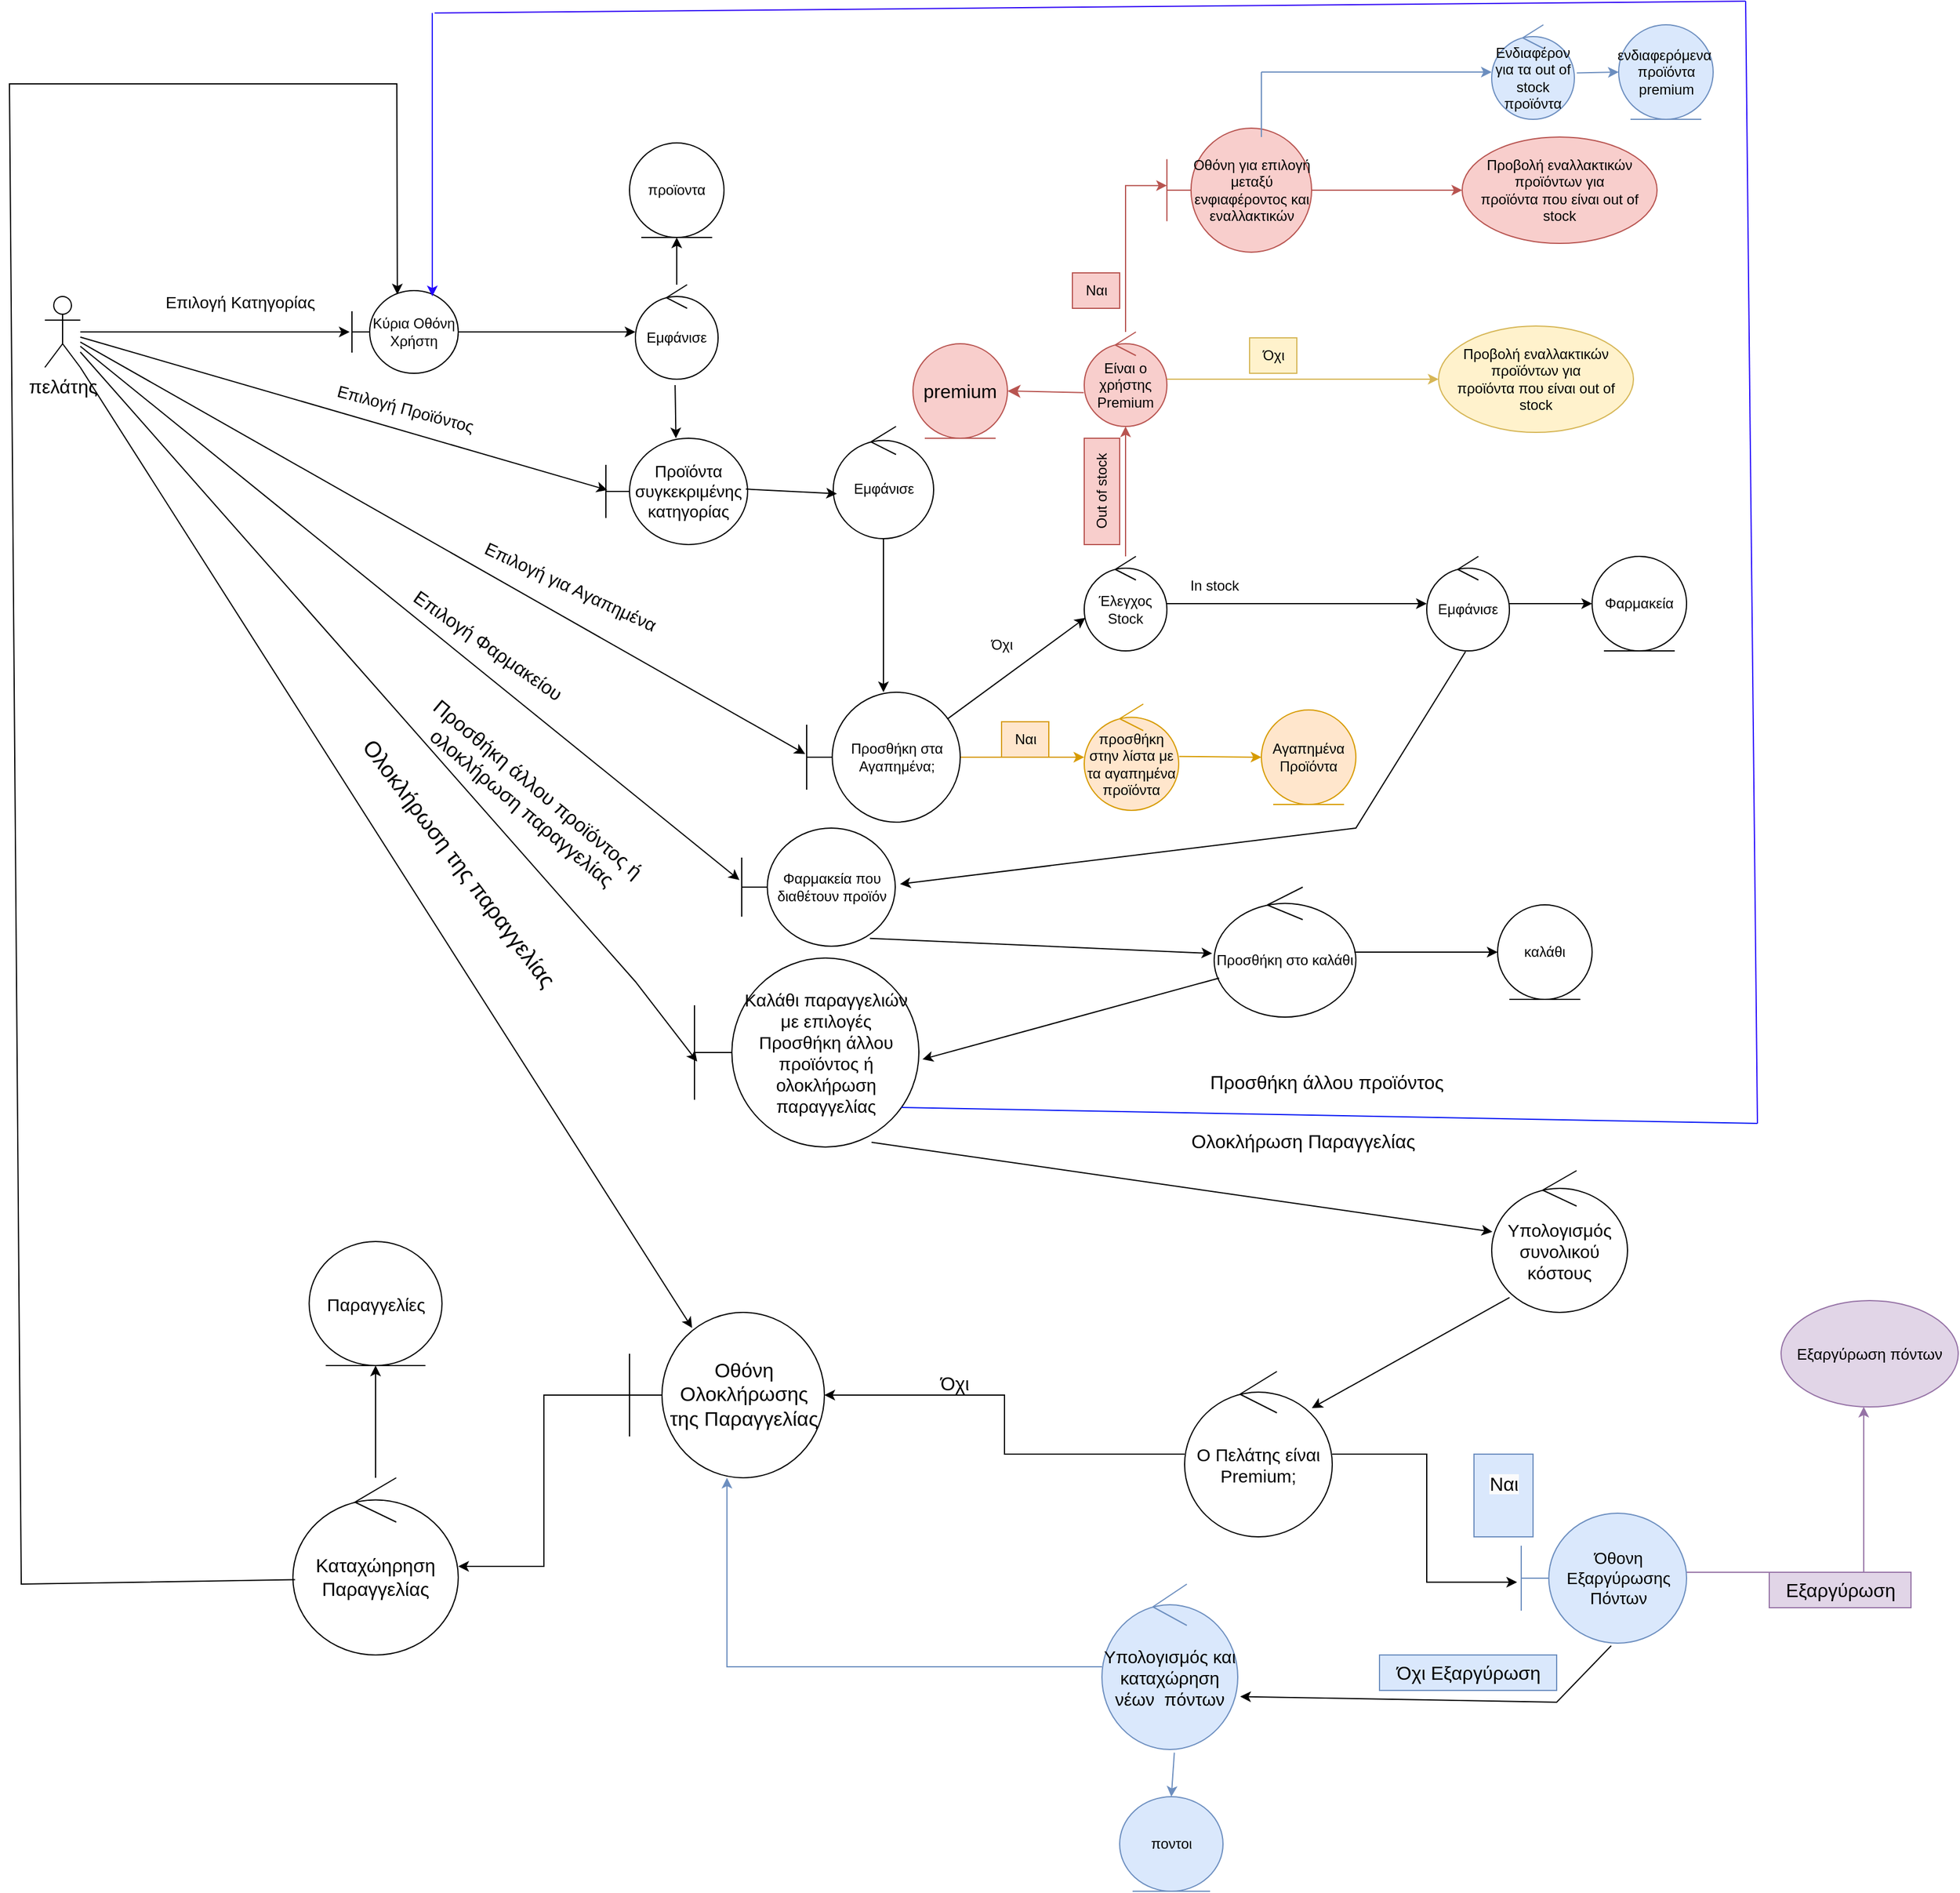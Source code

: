 <mxfile version="21.2.8" type="device">
  <diagram name="Page-1" id="8gLKjmXoiUkpDS6-KEee">
    <mxGraphModel dx="1276" dy="1706" grid="1" gridSize="10" guides="1" tooltips="1" connect="1" arrows="1" fold="1" page="1" pageScale="1" pageWidth="850" pageHeight="1100" math="0" shadow="0">
      <root>
        <mxCell id="0" />
        <mxCell id="1" parent="0" />
        <mxCell id="7J8SJTc09jxHJSIJmYuL-5" style="edgeStyle=orthogonalEdgeStyle;rounded=0;orthogonalLoop=1;jettySize=auto;html=1;entryX=-0.022;entryY=0.5;entryDx=0;entryDy=0;entryPerimeter=0;" parent="1" source="0mSsdc6eGmOm2Ww2mC35-1" target="0mSsdc6eGmOm2Ww2mC35-2" edge="1">
          <mxGeometry relative="1" as="geometry" />
        </mxCell>
        <mxCell id="0mSsdc6eGmOm2Ww2mC35-1" value="πελάτης" style="shape=umlActor;verticalLabelPosition=bottom;verticalAlign=top;html=1;fontSize=16;" parent="1" vertex="1">
          <mxGeometry x="50" y="-210" width="30" height="60" as="geometry" />
        </mxCell>
        <mxCell id="7J8SJTc09jxHJSIJmYuL-10" style="edgeStyle=orthogonalEdgeStyle;rounded=0;orthogonalLoop=1;jettySize=auto;html=1;" parent="1" source="0mSsdc6eGmOm2Ww2mC35-2" target="0mSsdc6eGmOm2Ww2mC35-5" edge="1">
          <mxGeometry relative="1" as="geometry" />
        </mxCell>
        <mxCell id="0mSsdc6eGmOm2Ww2mC35-2" value="Κύρια Οθόνη Χρήστη" style="shape=umlBoundary;whiteSpace=wrap;html=1;" parent="1" vertex="1">
          <mxGeometry x="310" y="-215" width="90" height="70" as="geometry" />
        </mxCell>
        <mxCell id="0mSsdc6eGmOm2Ww2mC35-4" value="Επιλογή Κατηγορίας" style="text;html=1;align=center;verticalAlign=middle;resizable=0;points=[];autosize=1;strokeColor=none;fillColor=none;fontSize=14;" parent="1" vertex="1">
          <mxGeometry x="140" y="-220" width="150" height="30" as="geometry" />
        </mxCell>
        <mxCell id="7J8SJTc09jxHJSIJmYuL-12" style="edgeStyle=orthogonalEdgeStyle;rounded=0;orthogonalLoop=1;jettySize=auto;html=1;entryX=0.5;entryY=1;entryDx=0;entryDy=0;" parent="1" source="0mSsdc6eGmOm2Ww2mC35-5" target="0mSsdc6eGmOm2Ww2mC35-24" edge="1">
          <mxGeometry relative="1" as="geometry" />
        </mxCell>
        <mxCell id="0mSsdc6eGmOm2Ww2mC35-5" value="Εμφάνισε" style="ellipse;shape=umlControl;whiteSpace=wrap;html=1;" parent="1" vertex="1">
          <mxGeometry x="550" y="-220" width="70" height="80" as="geometry" />
        </mxCell>
        <mxCell id="0mSsdc6eGmOm2Ww2mC35-9" value="Προϊόντα συγκεκριμένης&lt;br style=&quot;border-color: var(--border-color); font-size: 14px;&quot;&gt;&lt;span style=&quot;font-size: 14px;&quot;&gt;κατηγορίας&lt;/span&gt;" style="shape=umlBoundary;whiteSpace=wrap;html=1;fontSize=14;" parent="1" vertex="1">
          <mxGeometry x="525" y="-90" width="120" height="90" as="geometry" />
        </mxCell>
        <mxCell id="7J8SJTc09jxHJSIJmYuL-42" style="edgeStyle=orthogonalEdgeStyle;rounded=0;orthogonalLoop=1;jettySize=auto;html=1;" parent="1" source="0mSsdc6eGmOm2Ww2mC35-15" target="7J8SJTc09jxHJSIJmYuL-41" edge="1">
          <mxGeometry relative="1" as="geometry" />
        </mxCell>
        <mxCell id="7J8SJTc09jxHJSIJmYuL-48" style="edgeStyle=orthogonalEdgeStyle;rounded=0;orthogonalLoop=1;jettySize=auto;html=1;fillColor=#f8cecc;strokeColor=#b85450;" parent="1" source="0mSsdc6eGmOm2Ww2mC35-15" target="7J8SJTc09jxHJSIJmYuL-47" edge="1">
          <mxGeometry relative="1" as="geometry" />
        </mxCell>
        <mxCell id="0mSsdc6eGmOm2Ww2mC35-15" value="Έλεγχος Stock&lt;br&gt;" style="ellipse;shape=umlControl;whiteSpace=wrap;html=1;" parent="1" vertex="1">
          <mxGeometry x="930" y="10" width="70" height="80" as="geometry" />
        </mxCell>
        <mxCell id="0mSsdc6eGmOm2Ww2mC35-24" value="προϊοντα" style="ellipse;shape=umlEntity;whiteSpace=wrap;html=1;" parent="1" vertex="1">
          <mxGeometry x="545" y="-340" width="80" height="80" as="geometry" />
        </mxCell>
        <mxCell id="0mSsdc6eGmOm2Ww2mC35-28" value="Προσθήκη στο καλάθι" style="ellipse;shape=umlControl;whiteSpace=wrap;html=1;" parent="1" vertex="1">
          <mxGeometry x="1040" y="290" width="120" height="110" as="geometry" />
        </mxCell>
        <mxCell id="0mSsdc6eGmOm2Ww2mC35-61" value="Ναι" style="text;html=1;align=center;verticalAlign=middle;resizable=0;points=[];autosize=1;strokeColor=#d79b00;fillColor=#ffe6cc;" parent="1" vertex="1">
          <mxGeometry x="860" y="150" width="40" height="30" as="geometry" />
        </mxCell>
        <mxCell id="0mSsdc6eGmOm2Ww2mC35-95" value="Εξαργύρωση πόντων" style="ellipse;whiteSpace=wrap;html=1;fontSize=13;fillColor=#e1d5e7;strokeColor=#9673a6;" parent="1" vertex="1">
          <mxGeometry x="1520" y="640" width="150" height="90" as="geometry" />
        </mxCell>
        <mxCell id="7J8SJTc09jxHJSIJmYuL-30" style="edgeStyle=orthogonalEdgeStyle;rounded=0;orthogonalLoop=1;jettySize=auto;html=1;" parent="1" source="0mSsdc6eGmOm2Ww2mC35-108" target="7J8SJTc09jxHJSIJmYuL-24" edge="1">
          <mxGeometry relative="1" as="geometry" />
        </mxCell>
        <mxCell id="0mSsdc6eGmOm2Ww2mC35-108" value="Εμφάνισε" style="ellipse;shape=umlControl;whiteSpace=wrap;html=1;" parent="1" vertex="1">
          <mxGeometry x="717.5" y="-100" width="85" height="95" as="geometry" />
        </mxCell>
        <mxCell id="7J8SJTc09jxHJSIJmYuL-20" value="" style="endArrow=classic;html=1;rounded=0;entryX=0.01;entryY=0.487;entryDx=0;entryDy=0;entryPerimeter=0;" parent="1" source="0mSsdc6eGmOm2Ww2mC35-1" target="0mSsdc6eGmOm2Ww2mC35-9" edge="1">
          <mxGeometry width="50" height="50" relative="1" as="geometry">
            <mxPoint x="460" as="sourcePoint" />
            <mxPoint x="510" y="-50" as="targetPoint" />
          </mxGeometry>
        </mxCell>
        <mxCell id="7J8SJTc09jxHJSIJmYuL-21" value="Επιλογή&amp;nbsp;Προϊόντος&lt;br style=&quot;font-size: 14px;&quot;&gt;" style="text;html=1;align=center;verticalAlign=middle;resizable=0;points=[];autosize=1;strokeColor=none;fillColor=none;rotation=15;fontSize=14;" parent="1" vertex="1">
          <mxGeometry x="285" y="-130" width="140" height="30" as="geometry" />
        </mxCell>
        <mxCell id="7J8SJTc09jxHJSIJmYuL-33" style="edgeStyle=orthogonalEdgeStyle;rounded=0;orthogonalLoop=1;jettySize=auto;html=1;fillColor=#ffe6cc;strokeColor=#d79b00;" parent="1" source="7J8SJTc09jxHJSIJmYuL-24" target="n6lTm7n-ACGcEFzcFkht-1" edge="1">
          <mxGeometry relative="1" as="geometry">
            <mxPoint x="920" y="182.5" as="targetPoint" />
          </mxGeometry>
        </mxCell>
        <mxCell id="7J8SJTc09jxHJSIJmYuL-24" value="Προσθήκη στα Αγαπημένα;" style="shape=umlBoundary;whiteSpace=wrap;html=1;" parent="1" vertex="1">
          <mxGeometry x="695" y="125" width="130" height="110" as="geometry" />
        </mxCell>
        <mxCell id="7J8SJTc09jxHJSIJmYuL-31" value="" style="endArrow=classic;html=1;rounded=0;entryX=-0.01;entryY=0.475;entryDx=0;entryDy=0;entryPerimeter=0;" parent="1" source="0mSsdc6eGmOm2Ww2mC35-1" target="7J8SJTc09jxHJSIJmYuL-24" edge="1">
          <mxGeometry width="50" height="50" relative="1" as="geometry">
            <mxPoint x="500" y="200" as="sourcePoint" />
            <mxPoint x="550" y="150" as="targetPoint" />
          </mxGeometry>
        </mxCell>
        <mxCell id="7J8SJTc09jxHJSIJmYuL-32" value="Επιλογή για Αγαπημένα" style="text;html=1;align=center;verticalAlign=middle;resizable=0;points=[];autosize=1;strokeColor=none;fillColor=none;rotation=25;fontSize=15;" parent="1" vertex="1">
          <mxGeometry x="405" y="20" width="180" height="30" as="geometry" />
        </mxCell>
        <mxCell id="7J8SJTc09jxHJSIJmYuL-35" value="" style="endArrow=classic;html=1;rounded=0;entryX=0.014;entryY=0.65;entryDx=0;entryDy=0;entryPerimeter=0;exitX=0.92;exitY=0.203;exitDx=0;exitDy=0;exitPerimeter=0;" parent="1" source="7J8SJTc09jxHJSIJmYuL-24" target="0mSsdc6eGmOm2Ww2mC35-15" edge="1">
          <mxGeometry width="50" height="50" relative="1" as="geometry">
            <mxPoint x="805" y="100" as="sourcePoint" />
            <mxPoint x="855" y="50" as="targetPoint" />
          </mxGeometry>
        </mxCell>
        <mxCell id="7J8SJTc09jxHJSIJmYuL-39" value="Όχι&lt;br&gt;" style="text;html=1;align=center;verticalAlign=middle;resizable=0;points=[];autosize=1;strokeColor=none;fillColor=none;" parent="1" vertex="1">
          <mxGeometry x="840" y="70" width="40" height="30" as="geometry" />
        </mxCell>
        <mxCell id="7J8SJTc09jxHJSIJmYuL-45" style="edgeStyle=orthogonalEdgeStyle;rounded=0;orthogonalLoop=1;jettySize=auto;html=1;" parent="1" source="7J8SJTc09jxHJSIJmYuL-41" target="7J8SJTc09jxHJSIJmYuL-44" edge="1">
          <mxGeometry relative="1" as="geometry" />
        </mxCell>
        <mxCell id="7J8SJTc09jxHJSIJmYuL-41" value="Εμφάνισε" style="ellipse;shape=umlControl;whiteSpace=wrap;html=1;" parent="1" vertex="1">
          <mxGeometry x="1220" y="10" width="70" height="80" as="geometry" />
        </mxCell>
        <mxCell id="7J8SJTc09jxHJSIJmYuL-43" value="In stock&lt;br&gt;" style="text;html=1;align=center;verticalAlign=middle;resizable=0;points=[];autosize=1;strokeColor=none;fillColor=none;" parent="1" vertex="1">
          <mxGeometry x="1010" y="20" width="60" height="30" as="geometry" />
        </mxCell>
        <mxCell id="7J8SJTc09jxHJSIJmYuL-44" value="Φαρμακεία" style="ellipse;shape=umlEntity;whiteSpace=wrap;html=1;" parent="1" vertex="1">
          <mxGeometry x="1360" y="10" width="80" height="80" as="geometry" />
        </mxCell>
        <mxCell id="7J8SJTc09jxHJSIJmYuL-51" style="edgeStyle=orthogonalEdgeStyle;rounded=0;orthogonalLoop=1;jettySize=auto;html=1;entryX=0;entryY=0.463;entryDx=0;entryDy=0;entryPerimeter=0;fillColor=#f8cecc;strokeColor=#b85450;" parent="1" source="7J8SJTc09jxHJSIJmYuL-47" target="7J8SJTc09jxHJSIJmYuL-50" edge="1">
          <mxGeometry relative="1" as="geometry" />
        </mxCell>
        <mxCell id="7J8SJTc09jxHJSIJmYuL-60" style="edgeStyle=orthogonalEdgeStyle;rounded=0;orthogonalLoop=1;jettySize=auto;html=1;fillColor=#fff2cc;strokeColor=#d6b656;" parent="1" source="7J8SJTc09jxHJSIJmYuL-47" target="7J8SJTc09jxHJSIJmYuL-59" edge="1">
          <mxGeometry relative="1" as="geometry" />
        </mxCell>
        <mxCell id="7J8SJTc09jxHJSIJmYuL-47" value="Είναι ο χρήστης Premium" style="ellipse;shape=umlControl;whiteSpace=wrap;html=1;fillColor=#f8cecc;strokeColor=#b85450;" parent="1" vertex="1">
          <mxGeometry x="930" y="-180" width="70" height="80" as="geometry" />
        </mxCell>
        <mxCell id="7J8SJTc09jxHJSIJmYuL-49" value="Out of stock" style="text;html=1;align=center;verticalAlign=middle;resizable=0;points=[];autosize=1;strokeColor=#b85450;fillColor=#f8cecc;rotation=-90;" parent="1" vertex="1">
          <mxGeometry x="900" y="-60" width="90" height="30" as="geometry" />
        </mxCell>
        <mxCell id="7J8SJTc09jxHJSIJmYuL-54" style="edgeStyle=orthogonalEdgeStyle;rounded=0;orthogonalLoop=1;jettySize=auto;html=1;entryX=0;entryY=0.5;entryDx=0;entryDy=0;fillColor=#f8cecc;strokeColor=#b85450;" parent="1" source="7J8SJTc09jxHJSIJmYuL-50" target="7J8SJTc09jxHJSIJmYuL-53" edge="1">
          <mxGeometry relative="1" as="geometry" />
        </mxCell>
        <mxCell id="7J8SJTc09jxHJSIJmYuL-50" value="Οθόνη για επιλογή μεταξύ ενφιαφέροντος και εναλλακτικών" style="shape=umlBoundary;whiteSpace=wrap;html=1;fillColor=#f8cecc;strokeColor=#b85450;" parent="1" vertex="1">
          <mxGeometry x="1000" y="-352.5" width="122.5" height="105" as="geometry" />
        </mxCell>
        <mxCell id="7J8SJTc09jxHJSIJmYuL-52" value="Ναι" style="text;html=1;align=center;verticalAlign=middle;resizable=0;points=[];autosize=1;strokeColor=#b85450;fillColor=#f8cecc;" parent="1" vertex="1">
          <mxGeometry x="920" y="-230" width="40" height="30" as="geometry" />
        </mxCell>
        <mxCell id="7J8SJTc09jxHJSIJmYuL-53" value="Προβολή εναλλακτικών προϊόντων για&lt;br style=&quot;border-color: var(--border-color);&quot;&gt;προϊόντα που είναι out of stock" style="ellipse;whiteSpace=wrap;html=1;fillColor=#f8cecc;strokeColor=#b85450;" parent="1" vertex="1">
          <mxGeometry x="1250" y="-345" width="165" height="90" as="geometry" />
        </mxCell>
        <mxCell id="7J8SJTc09jxHJSIJmYuL-57" value="" style="endArrow=none;html=1;rounded=0;fillColor=#dae8fc;strokeColor=#6c8ebf;" parent="1" edge="1">
          <mxGeometry width="50" height="50" relative="1" as="geometry">
            <mxPoint x="1080" y="-345" as="sourcePoint" />
            <mxPoint x="1080" y="-400" as="targetPoint" />
          </mxGeometry>
        </mxCell>
        <mxCell id="7J8SJTc09jxHJSIJmYuL-58" value="" style="endArrow=classic;html=1;rounded=0;fillColor=#dae8fc;strokeColor=#6c8ebf;" parent="1" target="T75gUlF7wJZv2YJE5uCx-1" edge="1">
          <mxGeometry width="50" height="50" relative="1" as="geometry">
            <mxPoint x="1080" y="-400" as="sourcePoint" />
            <mxPoint x="1260" y="-400" as="targetPoint" />
          </mxGeometry>
        </mxCell>
        <mxCell id="7J8SJTc09jxHJSIJmYuL-59" value="Προβολή εναλλακτικών προϊόντων για&lt;br style=&quot;border-color: var(--border-color);&quot;&gt;προϊόντα που είναι out of stock" style="ellipse;whiteSpace=wrap;html=1;fillColor=#fff2cc;strokeColor=#d6b656;" parent="1" vertex="1">
          <mxGeometry x="1230" y="-185" width="165" height="90" as="geometry" />
        </mxCell>
        <mxCell id="7J8SJTc09jxHJSIJmYuL-61" value="Όχι&lt;br&gt;" style="text;html=1;align=center;verticalAlign=middle;resizable=0;points=[];autosize=1;strokeColor=#d6b656;fillColor=#fff2cc;" parent="1" vertex="1">
          <mxGeometry x="1070" y="-175" width="40" height="30" as="geometry" />
        </mxCell>
        <mxCell id="7J8SJTc09jxHJSIJmYuL-63" value="Φαρμακεία που διαθέτουν&amp;nbsp;προϊόν" style="shape=umlBoundary;whiteSpace=wrap;html=1;" parent="1" vertex="1">
          <mxGeometry x="640" y="240" width="130" height="100" as="geometry" />
        </mxCell>
        <mxCell id="7J8SJTc09jxHJSIJmYuL-64" value="" style="endArrow=classic;html=1;rounded=0;entryX=-0.015;entryY=0.44;entryDx=0;entryDy=0;entryPerimeter=0;" parent="1" source="0mSsdc6eGmOm2Ww2mC35-1" target="7J8SJTc09jxHJSIJmYuL-63" edge="1">
          <mxGeometry width="50" height="50" relative="1" as="geometry">
            <mxPoint x="670" y="90" as="sourcePoint" />
            <mxPoint x="720" y="40" as="targetPoint" />
          </mxGeometry>
        </mxCell>
        <mxCell id="7J8SJTc09jxHJSIJmYuL-65" value="Επιλογή Φαρμακείου" style="text;html=1;align=center;verticalAlign=middle;resizable=0;points=[];autosize=1;strokeColor=none;fillColor=none;rotation=35;fontSize=16;" parent="1" vertex="1">
          <mxGeometry x="340" y="70" width="170" height="30" as="geometry" />
        </mxCell>
        <mxCell id="7J8SJTc09jxHJSIJmYuL-69" value="" style="endArrow=classic;html=1;rounded=0;entryX=-0.014;entryY=0.51;entryDx=0;entryDy=0;entryPerimeter=0;exitX=0.835;exitY=0.934;exitDx=0;exitDy=0;exitPerimeter=0;" parent="1" source="7J8SJTc09jxHJSIJmYuL-63" target="0mSsdc6eGmOm2Ww2mC35-28" edge="1">
          <mxGeometry width="50" height="50" relative="1" as="geometry">
            <mxPoint x="670" y="510" as="sourcePoint" />
            <mxPoint x="720" y="460" as="targetPoint" />
          </mxGeometry>
        </mxCell>
        <mxCell id="7J8SJTc09jxHJSIJmYuL-70" value="&lt;font style=&quot;font-size: 15px;&quot;&gt;Καλάθι παραγγελιών με επιλογές&lt;br style=&quot;border-color: var(--border-color); font-size: 15px;&quot;&gt;&lt;span style=&quot;font-size: 15px;&quot;&gt;Προσθήκη άλλου προϊόντος ή&lt;/span&gt;&lt;br style=&quot;border-color: var(--border-color); font-size: 15px;&quot;&gt;&lt;span style=&quot;font-size: 15px;&quot;&gt;ολοκλήρωση παραγγελίας&lt;/span&gt;&lt;/font&gt;" style="shape=umlBoundary;whiteSpace=wrap;html=1;fontSize=15;" parent="1" vertex="1">
          <mxGeometry x="600" y="350" width="190" height="160" as="geometry" />
        </mxCell>
        <mxCell id="7J8SJTc09jxHJSIJmYuL-71" value="" style="endArrow=classic;html=1;rounded=0;entryX=0.012;entryY=0.548;entryDx=0;entryDy=0;entryPerimeter=0;" parent="1" source="0mSsdc6eGmOm2Ww2mC35-1" target="7J8SJTc09jxHJSIJmYuL-70" edge="1">
          <mxGeometry width="50" height="50" relative="1" as="geometry">
            <mxPoint x="670" y="80" as="sourcePoint" />
            <mxPoint x="720" y="30" as="targetPoint" />
            <Array as="points">
              <mxPoint x="550" y="370" />
            </Array>
          </mxGeometry>
        </mxCell>
        <mxCell id="7J8SJTc09jxHJSIJmYuL-72" value="Προσθήκη άλλου προϊόντος ή&lt;br style=&quot;border-color: var(--border-color); font-size: 17px;&quot;&gt;&lt;span style=&quot;font-size: 17px;&quot;&gt;ολοκλήρωση παραγγελίας&lt;/span&gt;" style="text;html=1;align=center;verticalAlign=middle;resizable=0;points=[];autosize=1;strokeColor=none;fillColor=none;rotation=40;fontSize=17;" parent="1" vertex="1">
          <mxGeometry x="335" y="190" width="250" height="50" as="geometry" />
        </mxCell>
        <mxCell id="7J8SJTc09jxHJSIJmYuL-73" value="" style="endArrow=classic;html=1;rounded=0;entryX=1.016;entryY=0.536;entryDx=0;entryDy=0;entryPerimeter=0;exitX=0.035;exitY=0.7;exitDx=0;exitDy=0;exitPerimeter=0;" parent="1" source="0mSsdc6eGmOm2Ww2mC35-28" target="7J8SJTc09jxHJSIJmYuL-70" edge="1">
          <mxGeometry width="50" height="50" relative="1" as="geometry">
            <mxPoint x="670" y="70" as="sourcePoint" />
            <mxPoint x="720" y="20" as="targetPoint" />
          </mxGeometry>
        </mxCell>
        <mxCell id="7J8SJTc09jxHJSIJmYuL-74" value="" style="endArrow=none;html=1;rounded=0;exitX=0.922;exitY=0.791;exitDx=0;exitDy=0;exitPerimeter=0;strokeColor=#0515f5;" parent="1" source="7J8SJTc09jxHJSIJmYuL-70" edge="1">
          <mxGeometry width="50" height="50" relative="1" as="geometry">
            <mxPoint x="915" y="465" as="sourcePoint" />
            <mxPoint x="1500" y="490" as="targetPoint" />
          </mxGeometry>
        </mxCell>
        <mxCell id="7J8SJTc09jxHJSIJmYuL-75" value="" style="endArrow=none;html=1;rounded=0;strokeColor=#2408fd;" parent="1" edge="1">
          <mxGeometry width="50" height="50" relative="1" as="geometry">
            <mxPoint x="1500" y="490" as="sourcePoint" />
            <mxPoint x="1490" y="-460" as="targetPoint" />
          </mxGeometry>
        </mxCell>
        <mxCell id="7J8SJTc09jxHJSIJmYuL-76" value="" style="endArrow=none;html=1;rounded=0;fillColor=#e1d5e7;strokeColor=#2d05f5;" parent="1" edge="1">
          <mxGeometry width="50" height="50" relative="1" as="geometry">
            <mxPoint x="380" y="-450" as="sourcePoint" />
            <mxPoint x="1490" y="-460" as="targetPoint" />
          </mxGeometry>
        </mxCell>
        <mxCell id="7J8SJTc09jxHJSIJmYuL-77" value="" style="endArrow=classic;html=1;rounded=0;entryX=0.756;entryY=0.069;entryDx=0;entryDy=0;entryPerimeter=0;strokeColor=#2408fd;" parent="1" target="0mSsdc6eGmOm2Ww2mC35-2" edge="1">
          <mxGeometry width="50" height="50" relative="1" as="geometry">
            <mxPoint x="378" y="-450" as="sourcePoint" />
            <mxPoint x="720" y="20" as="targetPoint" />
          </mxGeometry>
        </mxCell>
        <mxCell id="7J8SJTc09jxHJSIJmYuL-78" value="Προσθήκη άλλου προϊόντος" style="text;html=1;align=center;verticalAlign=middle;resizable=0;points=[];autosize=1;strokeColor=none;fillColor=none;rotation=0;fontSize=16;" parent="1" vertex="1">
          <mxGeometry x="1025" y="440" width="220" height="30" as="geometry" />
        </mxCell>
        <mxCell id="7J8SJTc09jxHJSIJmYuL-107" style="edgeStyle=orthogonalEdgeStyle;rounded=0;orthogonalLoop=1;jettySize=auto;html=1;" parent="1" source="7J8SJTc09jxHJSIJmYuL-79" target="7J8SJTc09jxHJSIJmYuL-106" edge="1">
          <mxGeometry relative="1" as="geometry" />
        </mxCell>
        <mxCell id="7J8SJTc09jxHJSIJmYuL-79" value="&lt;span style=&quot;font-size: 17px;&quot;&gt;Οθόνη Ολοκλήρωσης της Παραγγελίας&lt;/span&gt;" style="shape=umlBoundary;whiteSpace=wrap;html=1;fontSize=17;" parent="1" vertex="1">
          <mxGeometry x="545" y="650" width="165" height="140" as="geometry" />
        </mxCell>
        <mxCell id="7J8SJTc09jxHJSIJmYuL-81" value="&lt;font style=&quot;font-size: 15px;&quot;&gt;Υπολογισμός συνολικού κόστους&lt;/font&gt;" style="ellipse;shape=umlControl;whiteSpace=wrap;html=1;" parent="1" vertex="1">
          <mxGeometry x="1275" y="530" width="115" height="120" as="geometry" />
        </mxCell>
        <mxCell id="7J8SJTc09jxHJSIJmYuL-83" value="" style="endArrow=classic;html=1;rounded=0;exitX=0.789;exitY=0.975;exitDx=0;exitDy=0;exitPerimeter=0;" parent="1" source="7J8SJTc09jxHJSIJmYuL-70" target="7J8SJTc09jxHJSIJmYuL-81" edge="1">
          <mxGeometry width="50" height="50" relative="1" as="geometry">
            <mxPoint x="620" y="170" as="sourcePoint" />
            <mxPoint x="670" y="120" as="targetPoint" />
          </mxGeometry>
        </mxCell>
        <mxCell id="7J8SJTc09jxHJSIJmYuL-84" value="&lt;font style=&quot;font-size: 16px;&quot;&gt;Ολοκλήρωση Παραγγελίας&lt;/font&gt;" style="text;html=1;align=center;verticalAlign=middle;resizable=0;points=[];autosize=1;strokeColor=none;fillColor=none;rotation=0;" parent="1" vertex="1">
          <mxGeometry x="1010" y="490" width="210" height="30" as="geometry" />
        </mxCell>
        <mxCell id="7J8SJTc09jxHJSIJmYuL-95" style="edgeStyle=orthogonalEdgeStyle;rounded=0;orthogonalLoop=1;jettySize=auto;html=1;entryX=-0.025;entryY=0.531;entryDx=0;entryDy=0;entryPerimeter=0;" parent="1" source="7J8SJTc09jxHJSIJmYuL-85" target="7J8SJTc09jxHJSIJmYuL-94" edge="1">
          <mxGeometry relative="1" as="geometry" />
        </mxCell>
        <mxCell id="7J8SJTc09jxHJSIJmYuL-99" style="edgeStyle=orthogonalEdgeStyle;rounded=0;orthogonalLoop=1;jettySize=auto;html=1;" parent="1" source="7J8SJTc09jxHJSIJmYuL-85" target="7J8SJTc09jxHJSIJmYuL-79" edge="1">
          <mxGeometry relative="1" as="geometry" />
        </mxCell>
        <mxCell id="7J8SJTc09jxHJSIJmYuL-85" value="O Πελάτης είναι Premium;" style="ellipse;shape=umlControl;whiteSpace=wrap;html=1;fontSize=15;" parent="1" vertex="1">
          <mxGeometry x="1015" y="700" width="125" height="140" as="geometry" />
        </mxCell>
        <mxCell id="7J8SJTc09jxHJSIJmYuL-86" value="" style="endArrow=classic;html=1;rounded=0;entryX=0.862;entryY=0.221;entryDx=0;entryDy=0;entryPerimeter=0;exitX=0.131;exitY=0.895;exitDx=0;exitDy=0;exitPerimeter=0;" parent="1" source="7J8SJTc09jxHJSIJmYuL-81" target="7J8SJTc09jxHJSIJmYuL-85" edge="1">
          <mxGeometry width="50" height="50" relative="1" as="geometry">
            <mxPoint x="620" y="280" as="sourcePoint" />
            <mxPoint x="670" y="230" as="targetPoint" />
          </mxGeometry>
        </mxCell>
        <mxCell id="7J8SJTc09jxHJSIJmYuL-91" value="" style="endArrow=classic;html=1;rounded=0;exitX=1;exitY=1;exitDx=0;exitDy=0;exitPerimeter=0;entryX=0.321;entryY=0.094;entryDx=0;entryDy=0;entryPerimeter=0;" parent="1" source="0mSsdc6eGmOm2Ww2mC35-1" target="7J8SJTc09jxHJSIJmYuL-79" edge="1">
          <mxGeometry width="50" height="50" relative="1" as="geometry">
            <mxPoint x="620" y="280" as="sourcePoint" />
            <mxPoint x="670" y="230" as="targetPoint" />
          </mxGeometry>
        </mxCell>
        <mxCell id="7J8SJTc09jxHJSIJmYuL-93" value="Ολοκλήρωση της παραγγελίας" style="text;html=1;align=center;verticalAlign=middle;resizable=0;points=[];autosize=1;strokeColor=none;fillColor=none;rotation=53;fontSize=19;" parent="1" vertex="1">
          <mxGeometry x="260" y="250.0" width="280" height="40" as="geometry" />
        </mxCell>
        <mxCell id="7J8SJTc09jxHJSIJmYuL-97" style="edgeStyle=orthogonalEdgeStyle;rounded=0;orthogonalLoop=1;jettySize=auto;html=1;fillColor=#e1d5e7;strokeColor=#9673a6;" parent="1" source="7J8SJTc09jxHJSIJmYuL-94" target="0mSsdc6eGmOm2Ww2mC35-95" edge="1">
          <mxGeometry relative="1" as="geometry">
            <Array as="points">
              <mxPoint x="1590" y="870" />
            </Array>
          </mxGeometry>
        </mxCell>
        <mxCell id="7J8SJTc09jxHJSIJmYuL-94" value="&lt;span style=&quot;font-size: 14px;&quot;&gt;Όθονη Εξαργύρωσης Πόντων&lt;/span&gt;" style="shape=umlBoundary;whiteSpace=wrap;html=1;fillColor=#dae8fc;strokeColor=#6c8ebf;" parent="1" vertex="1">
          <mxGeometry x="1300" y="820" width="140" height="110" as="geometry" />
        </mxCell>
        <mxCell id="7J8SJTc09jxHJSIJmYuL-96" value="&#xa;&lt;span style=&quot;color: rgb(0, 0, 0); font-family: Helvetica; font-size: 16px; font-style: normal; font-variant-ligatures: normal; font-variant-caps: normal; font-weight: 400; letter-spacing: normal; orphans: 2; text-align: center; text-indent: 0px; text-transform: none; widows: 2; word-spacing: 0px; -webkit-text-stroke-width: 0px; background-color: rgb(251, 251, 251); text-decoration-thickness: initial; text-decoration-style: initial; text-decoration-color: initial; float: none; display: inline !important;&quot;&gt;Ναι&lt;/span&gt;&#xa;&#xa;" style="text;html=1;align=center;verticalAlign=middle;resizable=0;points=[];autosize=1;strokeColor=#6c8ebf;fillColor=#dae8fc;fontSize=16;" parent="1" vertex="1">
          <mxGeometry x="1260" y="770" width="50" height="70" as="geometry" />
        </mxCell>
        <mxCell id="7J8SJTc09jxHJSIJmYuL-98" value="&lt;font style=&quot;font-size: 16px;&quot;&gt;Εξαργύρωση&lt;/font&gt;" style="text;html=1;align=center;verticalAlign=middle;resizable=0;points=[];autosize=1;strokeColor=#9673a6;fillColor=#e1d5e7;rotation=0;" parent="1" vertex="1">
          <mxGeometry x="1510" y="870" width="120" height="30" as="geometry" />
        </mxCell>
        <mxCell id="7J8SJTc09jxHJSIJmYuL-100" value="Όχι" style="text;html=1;align=center;verticalAlign=middle;resizable=0;points=[];autosize=1;strokeColor=none;fillColor=none;fontSize=16;" parent="1" vertex="1">
          <mxGeometry x="795" y="695" width="50" height="30" as="geometry" />
        </mxCell>
        <mxCell id="7J8SJTc09jxHJSIJmYuL-105" style="edgeStyle=orthogonalEdgeStyle;rounded=0;orthogonalLoop=1;jettySize=auto;html=1;fillColor=#dae8fc;strokeColor=#6c8ebf;" parent="1" source="7J8SJTc09jxHJSIJmYuL-101" target="7J8SJTc09jxHJSIJmYuL-79" edge="1">
          <mxGeometry relative="1" as="geometry" />
        </mxCell>
        <mxCell id="7J8SJTc09jxHJSIJmYuL-101" value="Υπολογισμός και καταχώρηση νέων&amp;nbsp; πόντων" style="ellipse;shape=umlControl;whiteSpace=wrap;html=1;fontSize=15;fillColor=#dae8fc;strokeColor=#6c8ebf;" parent="1" vertex="1">
          <mxGeometry x="945" y="880" width="115" height="140" as="geometry" />
        </mxCell>
        <mxCell id="7J8SJTc09jxHJSIJmYuL-103" value="" style="endArrow=classic;html=1;rounded=0;entryX=1.018;entryY=0.68;entryDx=0;entryDy=0;entryPerimeter=0;exitX=0.544;exitY=1.02;exitDx=0;exitDy=0;exitPerimeter=0;" parent="1" source="7J8SJTc09jxHJSIJmYuL-94" target="7J8SJTc09jxHJSIJmYuL-101" edge="1">
          <mxGeometry width="50" height="50" relative="1" as="geometry">
            <mxPoint x="520" y="970" as="sourcePoint" />
            <mxPoint x="570" y="920" as="targetPoint" />
            <Array as="points">
              <mxPoint x="1330" y="980" />
            </Array>
          </mxGeometry>
        </mxCell>
        <mxCell id="7J8SJTc09jxHJSIJmYuL-104" value="&lt;font style=&quot;font-size: 16px;&quot;&gt;Όχι Εξαργύρωση&lt;/font&gt;" style="text;html=1;align=center;verticalAlign=middle;resizable=0;points=[];autosize=1;strokeColor=#6c8ebf;fillColor=#dae8fc;rotation=0;" parent="1" vertex="1">
          <mxGeometry x="1180" y="940" width="150" height="30" as="geometry" />
        </mxCell>
        <mxCell id="7J8SJTc09jxHJSIJmYuL-109" style="edgeStyle=orthogonalEdgeStyle;rounded=0;orthogonalLoop=1;jettySize=auto;html=1;" parent="1" source="7J8SJTc09jxHJSIJmYuL-106" target="7J8SJTc09jxHJSIJmYuL-108" edge="1">
          <mxGeometry relative="1" as="geometry" />
        </mxCell>
        <mxCell id="7J8SJTc09jxHJSIJmYuL-106" value="Καταχώηρηση Παραγγελίας" style="ellipse;shape=umlControl;whiteSpace=wrap;html=1;fontSize=16;" parent="1" vertex="1">
          <mxGeometry x="260" y="790" width="140" height="150" as="geometry" />
        </mxCell>
        <mxCell id="7J8SJTc09jxHJSIJmYuL-108" value="&lt;font style=&quot;font-size: 15px;&quot;&gt;Παραγγελίες&lt;/font&gt;" style="ellipse;shape=umlEntity;whiteSpace=wrap;html=1;" parent="1" vertex="1">
          <mxGeometry x="273.75" y="590" width="112.5" height="105" as="geometry" />
        </mxCell>
        <mxCell id="v3bIDm9uozYSWbY9ADvY-3" value="" style="endArrow=classic;html=1;rounded=0;exitX=0.48;exitY=1.063;exitDx=0;exitDy=0;exitPerimeter=0;" parent="1" source="0mSsdc6eGmOm2Ww2mC35-5" target="0mSsdc6eGmOm2Ww2mC35-9" edge="1">
          <mxGeometry width="50" height="50" relative="1" as="geometry">
            <mxPoint x="510" y="-40" as="sourcePoint" />
            <mxPoint x="560" y="-90" as="targetPoint" />
          </mxGeometry>
        </mxCell>
        <mxCell id="v3bIDm9uozYSWbY9ADvY-4" value="" style="endArrow=classic;html=1;rounded=0;entryX=0.037;entryY=0.6;entryDx=0;entryDy=0;entryPerimeter=0;exitX=0.988;exitY=0.478;exitDx=0;exitDy=0;exitPerimeter=0;" parent="1" source="0mSsdc6eGmOm2Ww2mC35-9" target="0mSsdc6eGmOm2Ww2mC35-108" edge="1">
          <mxGeometry width="50" height="50" relative="1" as="geometry">
            <mxPoint x="510" y="-40" as="sourcePoint" />
            <mxPoint x="560" y="-90" as="targetPoint" />
          </mxGeometry>
        </mxCell>
        <mxCell id="v3bIDm9uozYSWbY9ADvY-5" value="Αγαπημένα Προϊόντα" style="ellipse;shape=umlEntity;whiteSpace=wrap;html=1;fillColor=#ffe6cc;strokeColor=#d79b00;" parent="1" vertex="1">
          <mxGeometry x="1080" y="140" width="80" height="80" as="geometry" />
        </mxCell>
        <mxCell id="v3bIDm9uozYSWbY9ADvY-7" value="" style="endArrow=classic;html=1;rounded=0;exitX=0.469;exitY=1.008;exitDx=0;exitDy=0;exitPerimeter=0;entryX=1.031;entryY=0.474;entryDx=0;entryDy=0;entryPerimeter=0;" parent="1" source="7J8SJTc09jxHJSIJmYuL-41" target="7J8SJTc09jxHJSIJmYuL-63" edge="1">
          <mxGeometry width="50" height="50" relative="1" as="geometry">
            <mxPoint x="820" y="160" as="sourcePoint" />
            <mxPoint x="870" y="110" as="targetPoint" />
            <Array as="points">
              <mxPoint x="1160" y="240" />
            </Array>
          </mxGeometry>
        </mxCell>
        <mxCell id="v3bIDm9uozYSWbY9ADvY-8" value="" style="endArrow=classic;html=1;rounded=0;exitX=0.013;exitY=0.575;exitDx=0;exitDy=0;exitPerimeter=0;entryX=0.427;entryY=0.046;entryDx=0;entryDy=0;entryPerimeter=0;" parent="1" source="7J8SJTc09jxHJSIJmYuL-106" target="0mSsdc6eGmOm2Ww2mC35-2" edge="1">
          <mxGeometry width="50" height="50" relative="1" as="geometry">
            <mxPoint x="420" y="860" as="sourcePoint" />
            <mxPoint x="470" y="810" as="targetPoint" />
            <Array as="points">
              <mxPoint x="30" y="880" />
              <mxPoint x="20" y="-390" />
              <mxPoint x="348" y="-390" />
            </Array>
          </mxGeometry>
        </mxCell>
        <mxCell id="n6lTm7n-ACGcEFzcFkht-1" value="προσθήκη στην λίστα με τα αγαπημένα προϊόντα" style="ellipse;shape=umlControl;whiteSpace=wrap;html=1;fillColor=#ffe6cc;strokeColor=#d79b00;" parent="1" vertex="1">
          <mxGeometry x="930" y="135" width="80" height="90" as="geometry" />
        </mxCell>
        <mxCell id="n6lTm7n-ACGcEFzcFkht-2" value="" style="endArrow=classic;html=1;rounded=0;entryX=0;entryY=0.5;entryDx=0;entryDy=0;exitX=1.005;exitY=0.493;exitDx=0;exitDy=0;exitPerimeter=0;fillColor=#ffe6cc;strokeColor=#d79b00;" parent="1" source="n6lTm7n-ACGcEFzcFkht-1" target="v3bIDm9uozYSWbY9ADvY-5" edge="1">
          <mxGeometry width="50" height="50" relative="1" as="geometry">
            <mxPoint x="900" y="220" as="sourcePoint" />
            <mxPoint x="950" y="170" as="targetPoint" />
          </mxGeometry>
        </mxCell>
        <mxCell id="n6lTm7n-ACGcEFzcFkht-3" value="καλάθι" style="ellipse;shape=umlEntity;whiteSpace=wrap;html=1;" parent="1" vertex="1">
          <mxGeometry x="1280" y="305" width="80" height="80" as="geometry" />
        </mxCell>
        <mxCell id="n6lTm7n-ACGcEFzcFkht-4" value="" style="endArrow=classic;html=1;rounded=0;entryX=0;entryY=0.5;entryDx=0;entryDy=0;exitX=0.99;exitY=0.5;exitDx=0;exitDy=0;exitPerimeter=0;" parent="1" source="0mSsdc6eGmOm2Ww2mC35-28" target="n6lTm7n-ACGcEFzcFkht-3" edge="1">
          <mxGeometry width="50" height="50" relative="1" as="geometry">
            <mxPoint x="1040" y="420" as="sourcePoint" />
            <mxPoint x="1090" y="370" as="targetPoint" />
          </mxGeometry>
        </mxCell>
        <mxCell id="T75gUlF7wJZv2YJE5uCx-1" value="Ενδιαφέρον για τα out of stock προϊόντα" style="ellipse;shape=umlControl;whiteSpace=wrap;html=1;fillColor=#dae8fc;strokeColor=#6c8ebf;" parent="1" vertex="1">
          <mxGeometry x="1275" y="-440" width="70" height="80" as="geometry" />
        </mxCell>
        <mxCell id="SaXN_q6reavR_fE6upNC-1" value="premium" style="ellipse;shape=umlEntity;whiteSpace=wrap;html=1;fontSize=16;fillColor=#f8cecc;strokeColor=#b85450;" parent="1" vertex="1">
          <mxGeometry x="785" y="-170" width="80" height="80" as="geometry" />
        </mxCell>
        <mxCell id="SaXN_q6reavR_fE6upNC-2" value="" style="endArrow=classic;html=1;rounded=0;fontSize=12;startSize=8;endSize=8;curved=1;entryX=1;entryY=0.5;entryDx=0;entryDy=0;exitX=-0.006;exitY=0.642;exitDx=0;exitDy=0;exitPerimeter=0;fillColor=#f8cecc;strokeColor=#b85450;" parent="1" source="7J8SJTc09jxHJSIJmYuL-47" target="SaXN_q6reavR_fE6upNC-1" edge="1">
          <mxGeometry width="50" height="50" relative="1" as="geometry">
            <mxPoint x="820" y="-30" as="sourcePoint" />
            <mxPoint x="870" y="-80" as="targetPoint" />
          </mxGeometry>
        </mxCell>
        <mxCell id="K0IhqmVzDkswsgffTR6V-4" value="ενδιαφερόμενα&amp;nbsp;&lt;br&gt;προϊόντα&lt;br&gt;premium" style="ellipse;shape=umlEntity;whiteSpace=wrap;html=1;fillColor=#dae8fc;strokeColor=#6c8ebf;" parent="1" vertex="1">
          <mxGeometry x="1382.5" y="-440" width="80" height="80" as="geometry" />
        </mxCell>
        <mxCell id="K0IhqmVzDkswsgffTR6V-5" value="" style="endArrow=classic;html=1;rounded=0;entryX=0;entryY=0.5;entryDx=0;entryDy=0;exitX=1.029;exitY=0.51;exitDx=0;exitDy=0;exitPerimeter=0;fillColor=#dae8fc;strokeColor=#6c8ebf;" parent="1" source="T75gUlF7wJZv2YJE5uCx-1" target="K0IhqmVzDkswsgffTR6V-4" edge="1">
          <mxGeometry width="50" height="50" relative="1" as="geometry">
            <mxPoint x="1370" y="-230" as="sourcePoint" />
            <mxPoint x="1420" y="-280" as="targetPoint" />
          </mxGeometry>
        </mxCell>
        <mxCell id="K0IhqmVzDkswsgffTR6V-6" value="ποντοι" style="ellipse;shape=umlEntity;whiteSpace=wrap;html=1;fillColor=#dae8fc;strokeColor=#6c8ebf;" parent="1" vertex="1">
          <mxGeometry x="960" y="1060" width="87.5" height="80" as="geometry" />
        </mxCell>
        <mxCell id="K0IhqmVzDkswsgffTR6V-7" value="" style="endArrow=classic;html=1;rounded=0;entryX=0.5;entryY=0;entryDx=0;entryDy=0;exitX=0.533;exitY=1.019;exitDx=0;exitDy=0;exitPerimeter=0;fillColor=#dae8fc;strokeColor=#6c8ebf;" parent="1" source="7J8SJTc09jxHJSIJmYuL-101" target="K0IhqmVzDkswsgffTR6V-6" edge="1">
          <mxGeometry width="50" height="50" relative="1" as="geometry">
            <mxPoint x="930" y="880" as="sourcePoint" />
            <mxPoint x="980" y="830" as="targetPoint" />
            <Array as="points" />
          </mxGeometry>
        </mxCell>
      </root>
    </mxGraphModel>
  </diagram>
</mxfile>

